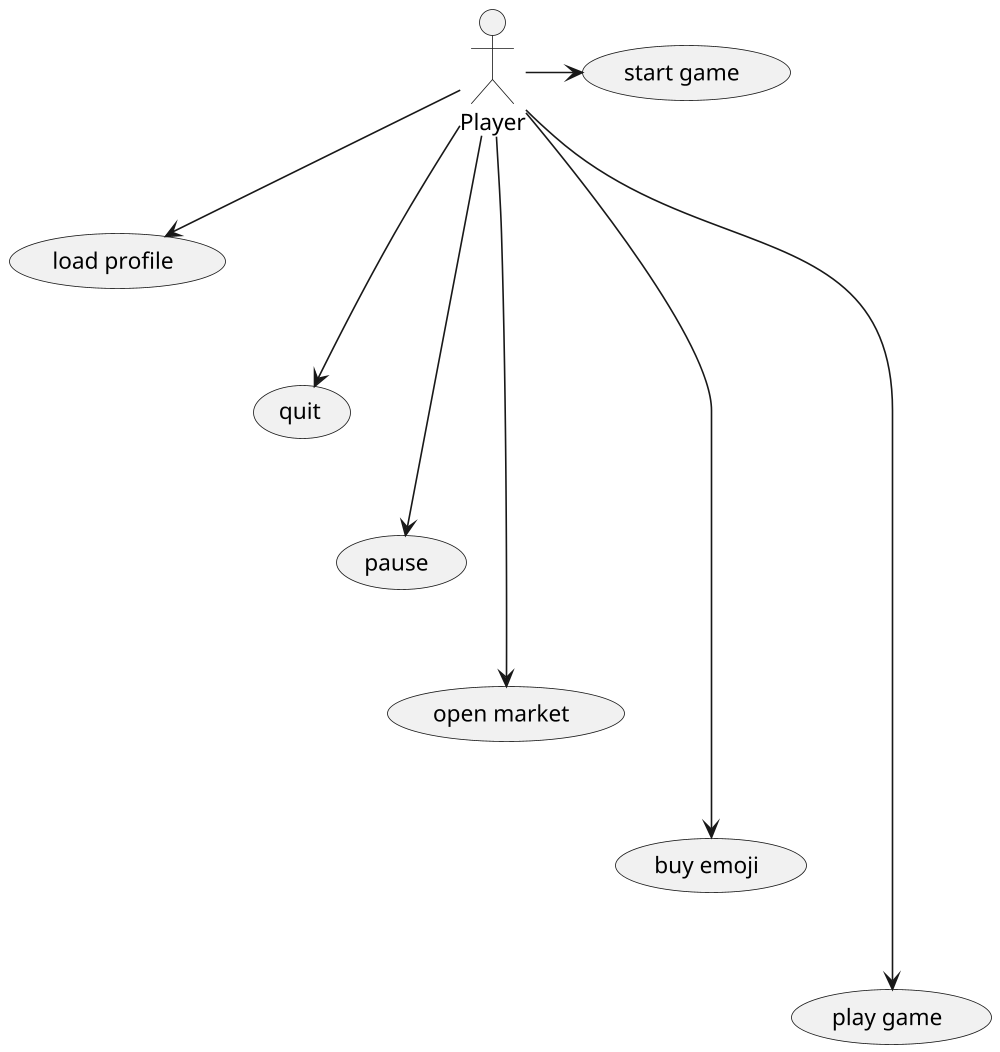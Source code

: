 @startuml
scale 1000 width
:Player: -> (start game)
:Player: --> (load profile)
:Player: ---> (quit)
:Player: ----> (pause)
:Player: -----> (open market)
:Player: ------> (buy emoji)
:Player: -------> (play game)
@enduml
